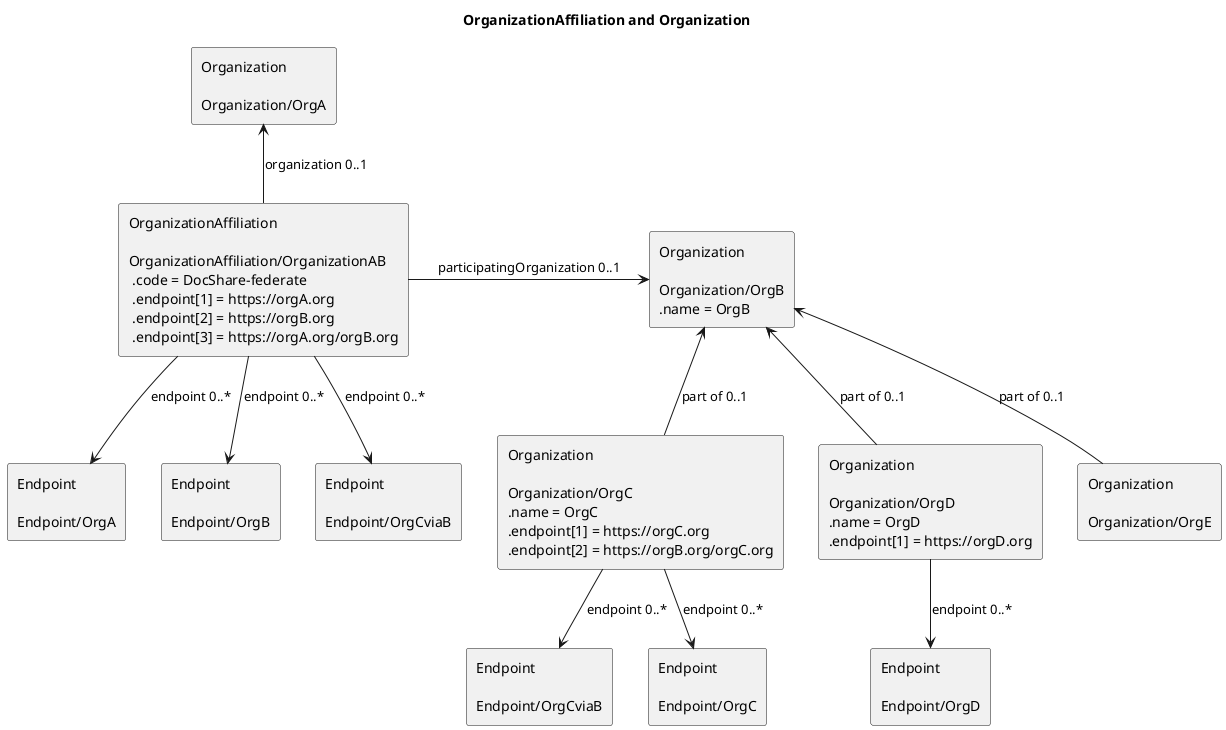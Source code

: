 @startuml

title OrganizationAffiliation and Organization 

agent orgAf1 [
    OrganizationAffiliation
    
    OrganizationAffiliation/OrganizationAB
     .code = DocShare-federate
     .endpoint[1] = https://orgA.org
     .endpoint[2] = https://orgB.org
     .endpoint[3] = https://orgA.org/orgB.org
]

agent endpoint1 [
    Endpoint

    Endpoint/OrgA
]
agent endpoint2 [
    Endpoint

    Endpoint/OrgB
]
agent endpoint3 [
    Endpoint

    Endpoint/OrgC
]
agent endpoint4 [
    Endpoint

    Endpoint/OrgCviaB
]
agent endpoint5 [
    Endpoint

    Endpoint/OrgCviaB
]
agent endpoint6 [
    Endpoint

    Endpoint/OrgD
]
agent orgA [
    Organization

    Organization/OrgA
]
agent orgB [
    Organization

    Organization/OrgB
    .name = OrgB
]
agent orgC [
    Organization

    Organization/OrgC
    .name = OrgC
    .endpoint[1] = https://orgC.org
    .endpoint[2] = https://orgB.org/orgC.org
]
agent orgD [
    Organization

    Organization/OrgD
    .name = OrgD
    .endpoint[1] = https://orgD.org
]
agent orgE [
    Organization

    Organization/OrgE
]

orgAf1 -up-> orgA : "organization 0..1"
orgAf1 -right-> orgB : "participatingOrganization 0..1"
orgAf1 -down-> endpoint1 : "endpoint 0..*"
orgAf1 -down-> endpoint2 : "endpoint 0..*"
orgAf1 -down-> endpoint4 : "endpoint 0..*"
orgC -up-> orgB : "part of 0..1"
orgD -up-> orgB : "part of 0..1"
orgE -up-> orgB : "part of 0..1"
orgC -down-> endpoint3 : "endpoint 0..*"
orgC -down-> endpoint5 : "endpoint 0..*"
orgD -down-> endpoint6 : "endpoint 0..*"




@enduml
